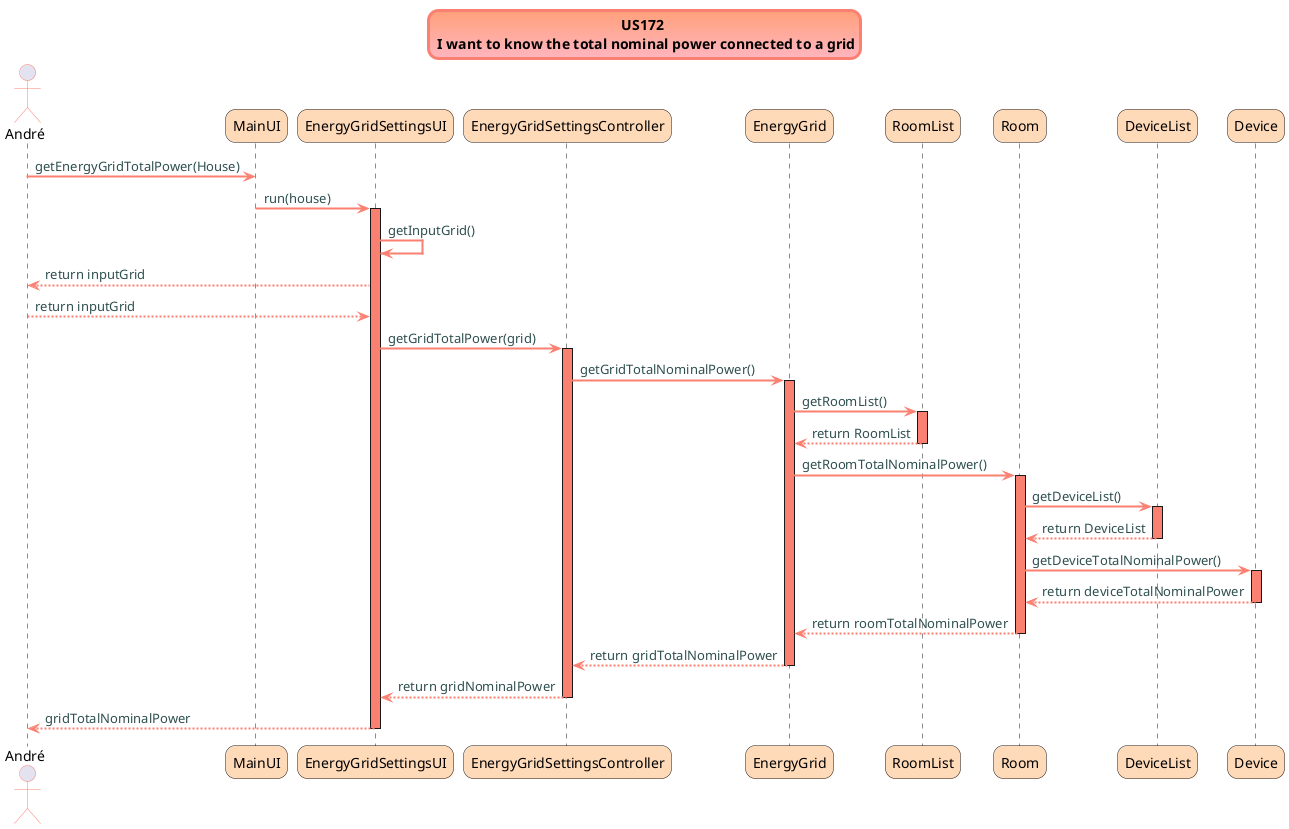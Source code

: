 @startuml

skinparam titleBorderRoundCorner 25
skinparam titleBorderThickness 3
skinparam titleBorderColor salmon
skinparam titleBackgroundColor lightsalmon-lightpink
skinparam FontName Verdana

title US172 \n I want to know the total nominal power connected to a grid

skinparam actor {
	BorderColor salmon
	}

skinparam sequence {
	LifeLineBackgroundColor salmon
	ParticipantBackgroundColor PeachPuff
}

skinparam roundcorner 20

skinparam component {
  arrowThickness 2
  ArrowFontName Verdana
  ArrowColor salmon
  ArrowFontColor darkslategrey
}

actor André
André -> MainUI: getEnergyGridTotalPower(House)
MainUI -> EnergyGridSettingsUI: run(house)
activate EnergyGridSettingsUI
EnergyGridSettingsUI -> EnergyGridSettingsUI: getInputGrid()
André <-- EnergyGridSettingsUI: return inputGrid

André --> EnergyGridSettingsUI: return inputGrid
EnergyGridSettingsUI -> EnergyGridSettingsController: getGridTotalPower(grid)
activate EnergyGridSettingsController
EnergyGridSettingsController -> EnergyGrid: getGridTotalNominalPower()
activate EnergyGrid
EnergyGrid -> RoomList: getRoomList()
activate RoomList
RoomList --> EnergyGrid: return RoomList
deactivate RoomList
EnergyGrid -> Room: getRoomTotalNominalPower()
activate Room
Room -> DeviceList: getDeviceList()
activate DeviceList
DeviceList --> Room: return DeviceList
deactivate DeviceList
Room -> Device: getDeviceTotalNominalPower()
activate Device
Device --> Room: return deviceTotalNominalPower
deactivate Device
Room --> EnergyGrid: return roomTotalNominalPower
deactivate Room
EnergyGrid --> EnergyGridSettingsController: return gridTotalNominalPower
deactivate EnergyGrid
EnergyGridSettingsController --> EnergyGridSettingsUI: return gridNominalPower
deactivate EnergyGridSettingsController
EnergyGridSettingsUI --> André: gridTotalNominalPower
deactivate EnergyGridSettingsUI

@endumlΩ